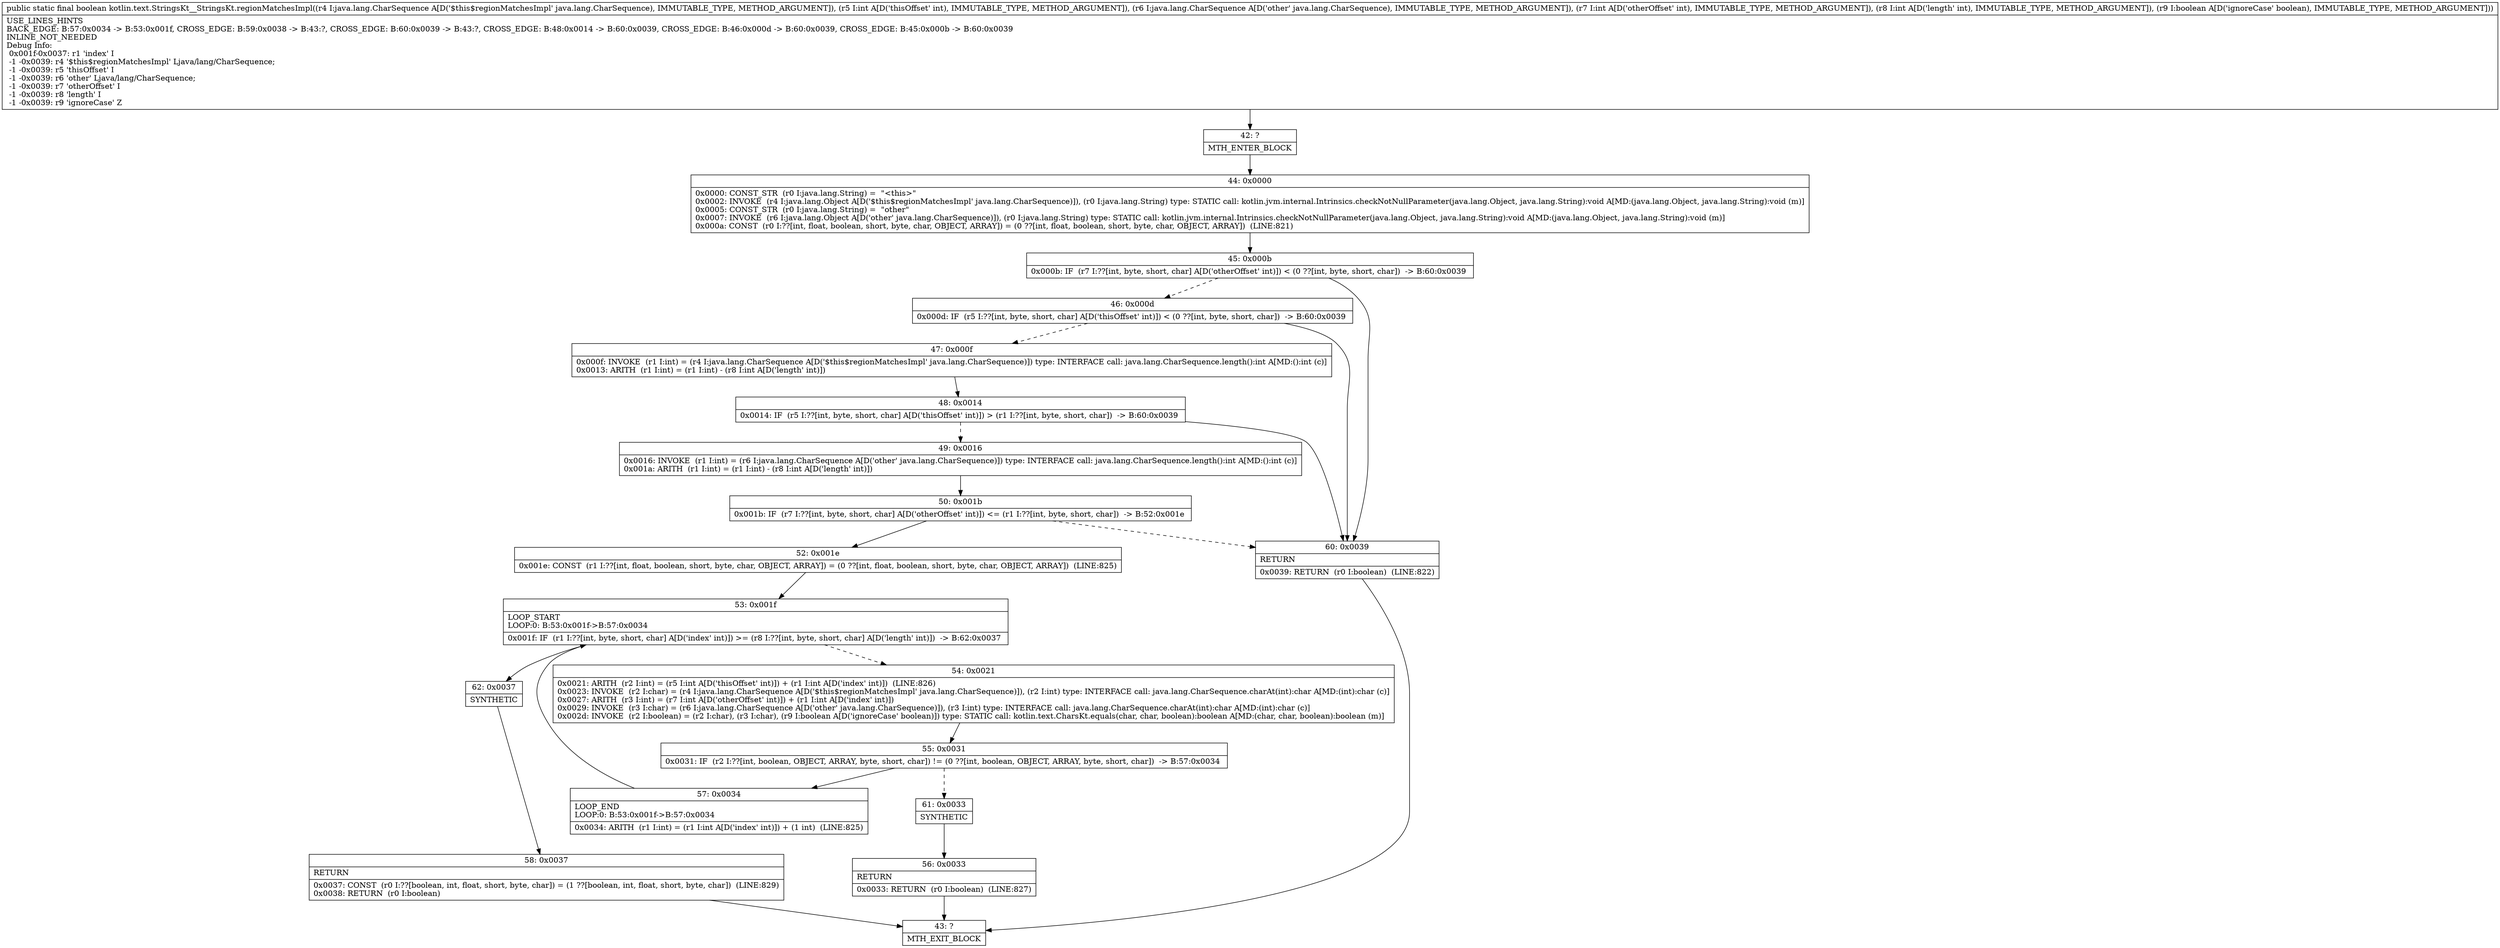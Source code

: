 digraph "CFG forkotlin.text.StringsKt__StringsKt.regionMatchesImpl(Ljava\/lang\/CharSequence;ILjava\/lang\/CharSequence;IIZ)Z" {
Node_42 [shape=record,label="{42\:\ ?|MTH_ENTER_BLOCK\l}"];
Node_44 [shape=record,label="{44\:\ 0x0000|0x0000: CONST_STR  (r0 I:java.lang.String) =  \"\<this\>\" \l0x0002: INVOKE  (r4 I:java.lang.Object A[D('$this$regionMatchesImpl' java.lang.CharSequence)]), (r0 I:java.lang.String) type: STATIC call: kotlin.jvm.internal.Intrinsics.checkNotNullParameter(java.lang.Object, java.lang.String):void A[MD:(java.lang.Object, java.lang.String):void (m)]\l0x0005: CONST_STR  (r0 I:java.lang.String) =  \"other\" \l0x0007: INVOKE  (r6 I:java.lang.Object A[D('other' java.lang.CharSequence)]), (r0 I:java.lang.String) type: STATIC call: kotlin.jvm.internal.Intrinsics.checkNotNullParameter(java.lang.Object, java.lang.String):void A[MD:(java.lang.Object, java.lang.String):void (m)]\l0x000a: CONST  (r0 I:??[int, float, boolean, short, byte, char, OBJECT, ARRAY]) = (0 ??[int, float, boolean, short, byte, char, OBJECT, ARRAY])  (LINE:821)\l}"];
Node_45 [shape=record,label="{45\:\ 0x000b|0x000b: IF  (r7 I:??[int, byte, short, char] A[D('otherOffset' int)]) \< (0 ??[int, byte, short, char])  \-\> B:60:0x0039 \l}"];
Node_46 [shape=record,label="{46\:\ 0x000d|0x000d: IF  (r5 I:??[int, byte, short, char] A[D('thisOffset' int)]) \< (0 ??[int, byte, short, char])  \-\> B:60:0x0039 \l}"];
Node_47 [shape=record,label="{47\:\ 0x000f|0x000f: INVOKE  (r1 I:int) = (r4 I:java.lang.CharSequence A[D('$this$regionMatchesImpl' java.lang.CharSequence)]) type: INTERFACE call: java.lang.CharSequence.length():int A[MD:():int (c)]\l0x0013: ARITH  (r1 I:int) = (r1 I:int) \- (r8 I:int A[D('length' int)]) \l}"];
Node_48 [shape=record,label="{48\:\ 0x0014|0x0014: IF  (r5 I:??[int, byte, short, char] A[D('thisOffset' int)]) \> (r1 I:??[int, byte, short, char])  \-\> B:60:0x0039 \l}"];
Node_49 [shape=record,label="{49\:\ 0x0016|0x0016: INVOKE  (r1 I:int) = (r6 I:java.lang.CharSequence A[D('other' java.lang.CharSequence)]) type: INTERFACE call: java.lang.CharSequence.length():int A[MD:():int (c)]\l0x001a: ARITH  (r1 I:int) = (r1 I:int) \- (r8 I:int A[D('length' int)]) \l}"];
Node_50 [shape=record,label="{50\:\ 0x001b|0x001b: IF  (r7 I:??[int, byte, short, char] A[D('otherOffset' int)]) \<= (r1 I:??[int, byte, short, char])  \-\> B:52:0x001e \l}"];
Node_52 [shape=record,label="{52\:\ 0x001e|0x001e: CONST  (r1 I:??[int, float, boolean, short, byte, char, OBJECT, ARRAY]) = (0 ??[int, float, boolean, short, byte, char, OBJECT, ARRAY])  (LINE:825)\l}"];
Node_53 [shape=record,label="{53\:\ 0x001f|LOOP_START\lLOOP:0: B:53:0x001f\-\>B:57:0x0034\l|0x001f: IF  (r1 I:??[int, byte, short, char] A[D('index' int)]) \>= (r8 I:??[int, byte, short, char] A[D('length' int)])  \-\> B:62:0x0037 \l}"];
Node_54 [shape=record,label="{54\:\ 0x0021|0x0021: ARITH  (r2 I:int) = (r5 I:int A[D('thisOffset' int)]) + (r1 I:int A[D('index' int)])  (LINE:826)\l0x0023: INVOKE  (r2 I:char) = (r4 I:java.lang.CharSequence A[D('$this$regionMatchesImpl' java.lang.CharSequence)]), (r2 I:int) type: INTERFACE call: java.lang.CharSequence.charAt(int):char A[MD:(int):char (c)]\l0x0027: ARITH  (r3 I:int) = (r7 I:int A[D('otherOffset' int)]) + (r1 I:int A[D('index' int)]) \l0x0029: INVOKE  (r3 I:char) = (r6 I:java.lang.CharSequence A[D('other' java.lang.CharSequence)]), (r3 I:int) type: INTERFACE call: java.lang.CharSequence.charAt(int):char A[MD:(int):char (c)]\l0x002d: INVOKE  (r2 I:boolean) = (r2 I:char), (r3 I:char), (r9 I:boolean A[D('ignoreCase' boolean)]) type: STATIC call: kotlin.text.CharsKt.equals(char, char, boolean):boolean A[MD:(char, char, boolean):boolean (m)]\l}"];
Node_55 [shape=record,label="{55\:\ 0x0031|0x0031: IF  (r2 I:??[int, boolean, OBJECT, ARRAY, byte, short, char]) != (0 ??[int, boolean, OBJECT, ARRAY, byte, short, char])  \-\> B:57:0x0034 \l}"];
Node_57 [shape=record,label="{57\:\ 0x0034|LOOP_END\lLOOP:0: B:53:0x001f\-\>B:57:0x0034\l|0x0034: ARITH  (r1 I:int) = (r1 I:int A[D('index' int)]) + (1 int)  (LINE:825)\l}"];
Node_61 [shape=record,label="{61\:\ 0x0033|SYNTHETIC\l}"];
Node_56 [shape=record,label="{56\:\ 0x0033|RETURN\l|0x0033: RETURN  (r0 I:boolean)  (LINE:827)\l}"];
Node_43 [shape=record,label="{43\:\ ?|MTH_EXIT_BLOCK\l}"];
Node_62 [shape=record,label="{62\:\ 0x0037|SYNTHETIC\l}"];
Node_58 [shape=record,label="{58\:\ 0x0037|RETURN\l|0x0037: CONST  (r0 I:??[boolean, int, float, short, byte, char]) = (1 ??[boolean, int, float, short, byte, char])  (LINE:829)\l0x0038: RETURN  (r0 I:boolean) \l}"];
Node_60 [shape=record,label="{60\:\ 0x0039|RETURN\l|0x0039: RETURN  (r0 I:boolean)  (LINE:822)\l}"];
MethodNode[shape=record,label="{public static final boolean kotlin.text.StringsKt__StringsKt.regionMatchesImpl((r4 I:java.lang.CharSequence A[D('$this$regionMatchesImpl' java.lang.CharSequence), IMMUTABLE_TYPE, METHOD_ARGUMENT]), (r5 I:int A[D('thisOffset' int), IMMUTABLE_TYPE, METHOD_ARGUMENT]), (r6 I:java.lang.CharSequence A[D('other' java.lang.CharSequence), IMMUTABLE_TYPE, METHOD_ARGUMENT]), (r7 I:int A[D('otherOffset' int), IMMUTABLE_TYPE, METHOD_ARGUMENT]), (r8 I:int A[D('length' int), IMMUTABLE_TYPE, METHOD_ARGUMENT]), (r9 I:boolean A[D('ignoreCase' boolean), IMMUTABLE_TYPE, METHOD_ARGUMENT]))  | USE_LINES_HINTS\lBACK_EDGE: B:57:0x0034 \-\> B:53:0x001f, CROSS_EDGE: B:59:0x0038 \-\> B:43:?, CROSS_EDGE: B:60:0x0039 \-\> B:43:?, CROSS_EDGE: B:48:0x0014 \-\> B:60:0x0039, CROSS_EDGE: B:46:0x000d \-\> B:60:0x0039, CROSS_EDGE: B:45:0x000b \-\> B:60:0x0039\lINLINE_NOT_NEEDED\lDebug Info:\l  0x001f\-0x0037: r1 'index' I\l  \-1 \-0x0039: r4 '$this$regionMatchesImpl' Ljava\/lang\/CharSequence;\l  \-1 \-0x0039: r5 'thisOffset' I\l  \-1 \-0x0039: r6 'other' Ljava\/lang\/CharSequence;\l  \-1 \-0x0039: r7 'otherOffset' I\l  \-1 \-0x0039: r8 'length' I\l  \-1 \-0x0039: r9 'ignoreCase' Z\l}"];
MethodNode -> Node_42;Node_42 -> Node_44;
Node_44 -> Node_45;
Node_45 -> Node_46[style=dashed];
Node_45 -> Node_60;
Node_46 -> Node_47[style=dashed];
Node_46 -> Node_60;
Node_47 -> Node_48;
Node_48 -> Node_49[style=dashed];
Node_48 -> Node_60;
Node_49 -> Node_50;
Node_50 -> Node_52;
Node_50 -> Node_60[style=dashed];
Node_52 -> Node_53;
Node_53 -> Node_54[style=dashed];
Node_53 -> Node_62;
Node_54 -> Node_55;
Node_55 -> Node_57;
Node_55 -> Node_61[style=dashed];
Node_57 -> Node_53;
Node_61 -> Node_56;
Node_56 -> Node_43;
Node_62 -> Node_58;
Node_58 -> Node_43;
Node_60 -> Node_43;
}

